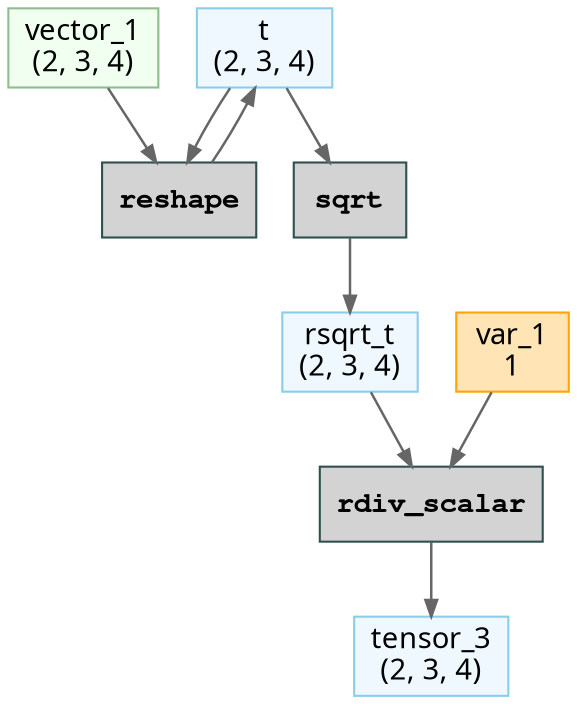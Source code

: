 // Computational Graph
digraph {
	rankdir=TB
	node [shape=record]
	132047699877248 [label="t
(2, 3, 4)" color=skyblue fillcolor=aliceblue fontname="Sans-Serif" labeljust=l shape=box style=filled]
	132049957750528 [label=reshape color=darkslategray fillcolor=lightgray fontname="Courier Bold" labeljust=l shape=box style=filled]
	132049957751296 [label="vector_1
(2, 3, 4)" color=darkseagreen fillcolor=honeydew fontname="Sans-Serif" labeljust=l shape=box style=filled]
	132047698095568 [label="rsqrt_t
(2, 3, 4)" color=skyblue fillcolor=aliceblue fontname="Sans-Serif" labeljust=l shape=box style=filled]
	132047698095712 [label=sqrt color=darkslategray fillcolor=lightgray fontname="Courier Bold" labeljust=l shape=box style=filled]
	132047698095376 [label=rdiv_scalar color=darkslategray fillcolor=lightgray fontname="Courier Bold" labeljust=l shape=box style=filled]
	132047698095616 [label="var_1
1" color=orange fillcolor=moccasin fontname="Sans-Serif" labeljust=l shape=box style=filled]
	132047698095856 [label="tensor_3
(2, 3, 4)" color=skyblue fillcolor=aliceblue fontname="Sans-Serif" labeljust=l shape=box style=filled]
	132049957750528 -> 132047699877248 [arrowsize=0.8 color=gray40 penwidth=1.2]
	132047699877248 -> 132049957750528 [arrowsize=0.8 color=gray40 penwidth=1.2]
	132049957751296 -> 132049957750528 [arrowsize=0.8 color=gray40 penwidth=1.2]
	132047698095712 -> 132047698095568 [arrowsize=0.8 color=gray40 penwidth=1.2]
	132047699877248 -> 132047698095712 [arrowsize=0.8 color=gray40 penwidth=1.2]
	132047698095616 -> 132047698095376 [arrowsize=0.8 color=gray40 penwidth=1.2]
	132047698095568 -> 132047698095376 [arrowsize=0.8 color=gray40 penwidth=1.2]
	132047698095376 -> 132047698095856 [arrowsize=0.8 color=gray40 penwidth=1.2]
}
